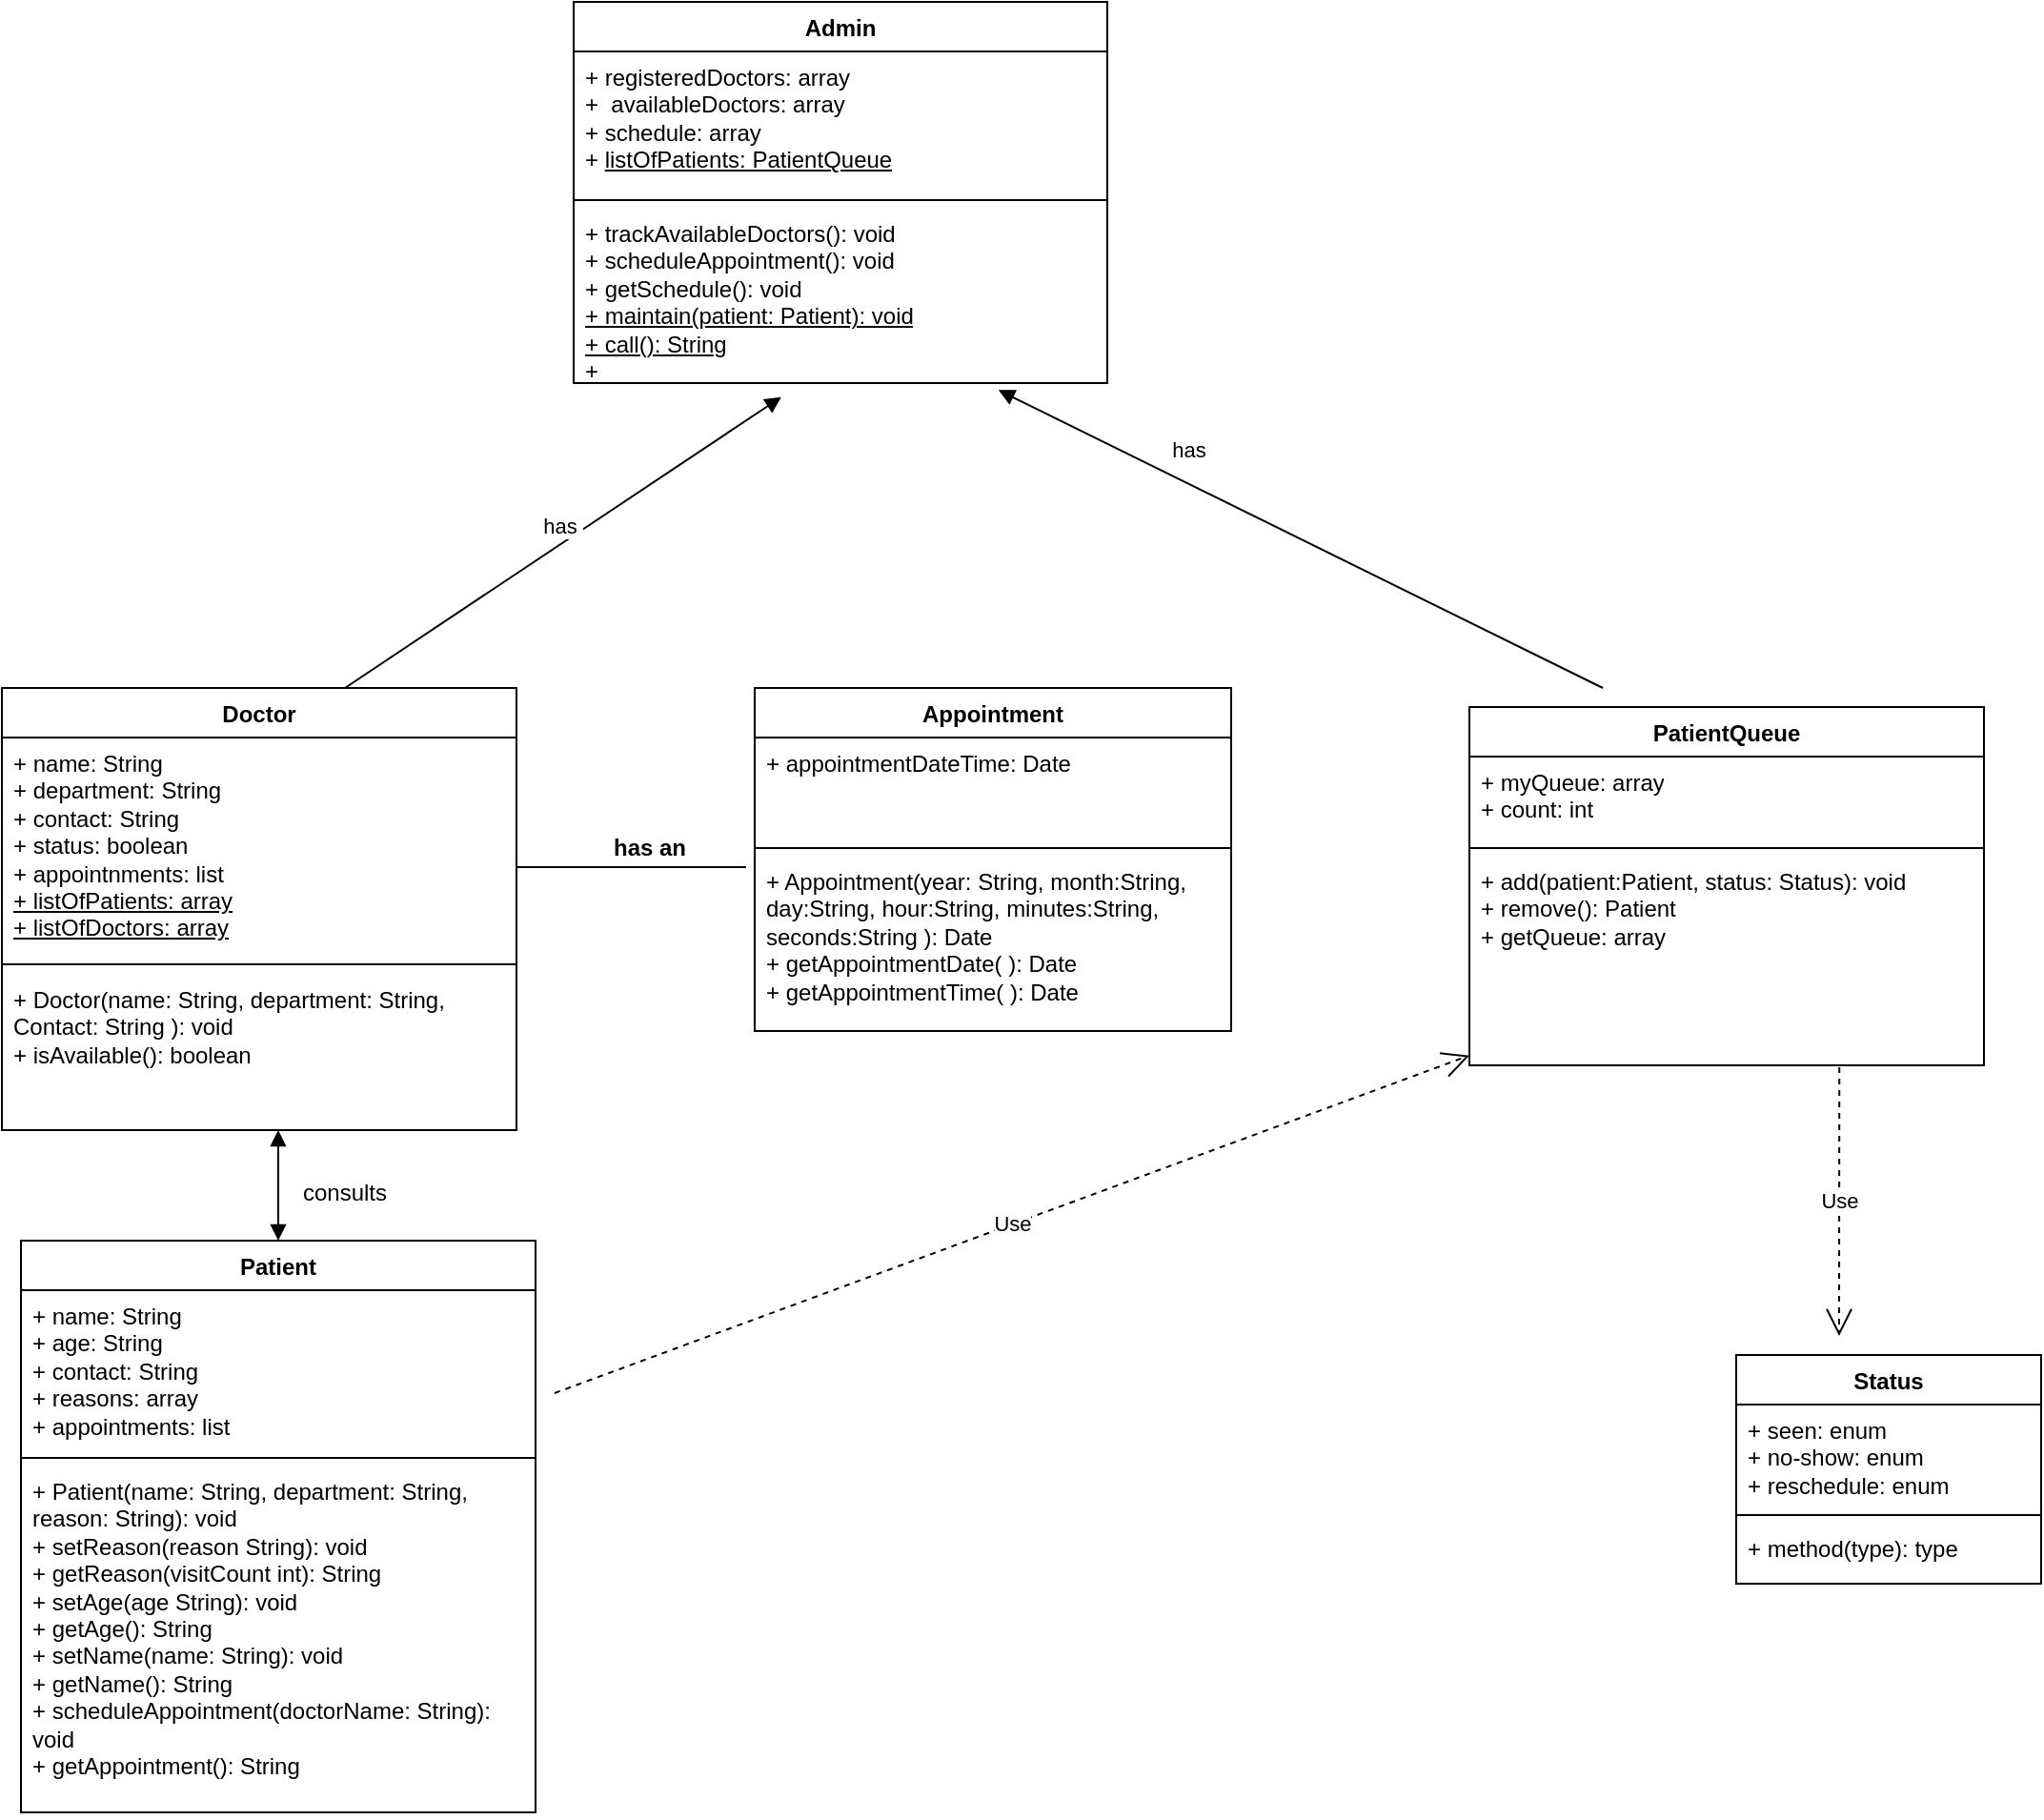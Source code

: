 <mxfile version="28.2.5">
  <diagram name="Page-1" id="mOnyxIeTB5nBIqmfMcBU">
    <mxGraphModel dx="1040" dy="1656" grid="1" gridSize="10" guides="1" tooltips="1" connect="1" arrows="1" fold="1" page="1" pageScale="1" pageWidth="850" pageHeight="1100" math="0" shadow="0">
      <root>
        <mxCell id="0" />
        <mxCell id="1" parent="0" />
        <mxCell id="U8Ca9pJKF0oo1DT3x82Q-63" value="has&amp;nbsp;" style="html=1;verticalAlign=bottom;endArrow=block;curved=0;rounded=0;entryX=0.796;entryY=1.04;entryDx=0;entryDy=0;entryPerimeter=0;" edge="1" parent="1" target="U8Ca9pJKF0oo1DT3x82Q-54">
          <mxGeometry x="0.386" y="-8" width="80" relative="1" as="geometry">
            <mxPoint x="870" y="-690" as="sourcePoint" />
            <mxPoint x="829" y="-960" as="targetPoint" />
            <Array as="points" />
            <mxPoint y="-1" as="offset" />
          </mxGeometry>
        </mxCell>
        <mxCell id="U8Ca9pJKF0oo1DT3x82Q-15" value="Doctor" style="swimlane;fontStyle=1;align=center;verticalAlign=top;childLayout=stackLayout;horizontal=1;startSize=26;horizontalStack=0;resizeParent=1;resizeParentMax=0;resizeLast=0;collapsible=1;marginBottom=0;whiteSpace=wrap;html=1;" vertex="1" parent="1">
          <mxGeometry x="30" y="-690" width="270" height="232" as="geometry" />
        </mxCell>
        <object label="+ name: String&lt;div&gt;+ department: String&lt;/div&gt;&lt;div&gt;+ contact: String&lt;/div&gt;&lt;div&gt;+ status: boolean&lt;/div&gt;&lt;div&gt;+ appointnments: list&lt;/div&gt;&lt;div&gt;&lt;u&gt;+ listOfPatients: array&lt;/u&gt;&lt;/div&gt;&lt;div&gt;&lt;u style=&quot;color: light-dark(rgb(0, 0, 0), rgb(255, 255, 255)); background-color: transparent;&quot;&gt;+ listOfDoctors: array&lt;/u&gt;&lt;u&gt;&lt;/u&gt;&lt;/div&gt;&lt;div&gt;&lt;br&gt;&lt;/div&gt;" id="U8Ca9pJKF0oo1DT3x82Q-12">
          <mxCell style="text;strokeColor=none;fillColor=none;align=left;verticalAlign=top;spacingLeft=4;spacingRight=4;overflow=hidden;rotatable=0;points=[[0,0.5],[1,0.5]];portConstraint=eastwest;whiteSpace=wrap;html=1;" vertex="1" parent="U8Ca9pJKF0oo1DT3x82Q-15">
            <mxGeometry y="26" width="270" height="114" as="geometry" />
          </mxCell>
        </object>
        <mxCell id="U8Ca9pJKF0oo1DT3x82Q-17" value="" style="line;strokeWidth=1;fillColor=none;align=left;verticalAlign=middle;spacingTop=-1;spacingLeft=3;spacingRight=3;rotatable=0;labelPosition=right;points=[];portConstraint=eastwest;strokeColor=inherit;" vertex="1" parent="U8Ca9pJKF0oo1DT3x82Q-15">
          <mxGeometry y="140" width="270" height="10" as="geometry" />
        </mxCell>
        <mxCell id="U8Ca9pJKF0oo1DT3x82Q-14" value="&lt;div&gt;+ Doctor&lt;span style=&quot;background-color: transparent;&quot;&gt;(name: String, department: String, Contact: String ): void&lt;/span&gt;&lt;/div&gt;&lt;div&gt;&lt;span style=&quot;background-color: transparent;&quot;&gt;+ isAvailable(): boolean&lt;/span&gt;&lt;/div&gt;&lt;div&gt;&lt;span style=&quot;background-color: transparent;&quot;&gt;&lt;br&gt;&lt;/span&gt;&lt;/div&gt;&lt;div&gt;&lt;span style=&quot;background-color: transparent;&quot;&gt;&lt;br&gt;&lt;/span&gt;&lt;/div&gt;&lt;div&gt;&lt;span style=&quot;background-color: transparent; color: light-dark(rgb(0, 0, 0), rgb(255, 255, 255));&quot;&gt;&lt;br&gt;&lt;/span&gt;&lt;/div&gt;" style="text;strokeColor=none;fillColor=none;align=left;verticalAlign=top;spacingLeft=4;spacingRight=4;overflow=hidden;rotatable=0;points=[[0,0.5],[1,0.5]];portConstraint=eastwest;whiteSpace=wrap;html=1;" vertex="1" parent="U8Ca9pJKF0oo1DT3x82Q-15">
          <mxGeometry y="150" width="270" height="82" as="geometry" />
        </mxCell>
        <mxCell id="U8Ca9pJKF0oo1DT3x82Q-19" value="Appointment" style="swimlane;fontStyle=1;align=center;verticalAlign=top;childLayout=stackLayout;horizontal=1;startSize=26;horizontalStack=0;resizeParent=1;resizeParentMax=0;resizeLast=0;collapsible=1;marginBottom=0;whiteSpace=wrap;html=1;" vertex="1" parent="1">
          <mxGeometry x="425" y="-690" width="250" height="180" as="geometry" />
        </mxCell>
        <mxCell id="U8Ca9pJKF0oo1DT3x82Q-20" value="+ appointmentDateTime: Date&lt;div&gt;&lt;br&gt;&lt;/div&gt;&lt;div&gt;&lt;br&gt;&lt;/div&gt;" style="text;strokeColor=none;fillColor=none;align=left;verticalAlign=top;spacingLeft=4;spacingRight=4;overflow=hidden;rotatable=0;points=[[0,0.5],[1,0.5]];portConstraint=eastwest;whiteSpace=wrap;html=1;" vertex="1" parent="U8Ca9pJKF0oo1DT3x82Q-19">
          <mxGeometry y="26" width="250" height="54" as="geometry" />
        </mxCell>
        <mxCell id="U8Ca9pJKF0oo1DT3x82Q-21" value="" style="line;strokeWidth=1;fillColor=none;align=left;verticalAlign=middle;spacingTop=-1;spacingLeft=3;spacingRight=3;rotatable=0;labelPosition=right;points=[];portConstraint=eastwest;strokeColor=inherit;" vertex="1" parent="U8Ca9pJKF0oo1DT3x82Q-19">
          <mxGeometry y="80" width="250" height="8" as="geometry" />
        </mxCell>
        <mxCell id="U8Ca9pJKF0oo1DT3x82Q-22" value="&lt;div&gt;+ Appointment(year: String, month:String, day:String, hour:String, minutes:String, seconds:String ): Date&lt;/div&gt;+ getAppointmentDate( ): Date&lt;div&gt;+ g&lt;span style=&quot;background-color: transparent; color: light-dark(rgb(0, 0, 0), rgb(255, 255, 255));&quot;&gt;etAppointmentTime(&lt;/span&gt;&lt;span style=&quot;background-color: transparent; color: light-dark(rgb(0, 0, 0), rgb(255, 255, 255));&quot;&gt;&amp;nbsp;): Date&lt;/span&gt;&lt;/div&gt;" style="text;strokeColor=none;fillColor=none;align=left;verticalAlign=top;spacingLeft=4;spacingRight=4;overflow=hidden;rotatable=0;points=[[0,0.5],[1,0.5]];portConstraint=eastwest;whiteSpace=wrap;html=1;" vertex="1" parent="U8Ca9pJKF0oo1DT3x82Q-19">
          <mxGeometry y="88" width="250" height="92" as="geometry" />
        </mxCell>
        <mxCell id="U8Ca9pJKF0oo1DT3x82Q-23" value="" style="shape=table;startSize=0;container=1;collapsible=1;childLayout=tableLayout;fixedRows=1;rowLines=0;fontStyle=0;align=center;resizeLast=1;strokeColor=none;fillColor=none;collapsible=0;" vertex="1" parent="1">
          <mxGeometry x="300" y="-616" width="160" height="20" as="geometry" />
        </mxCell>
        <mxCell id="U8Ca9pJKF0oo1DT3x82Q-24" value="" style="shape=tableRow;horizontal=0;startSize=0;swimlaneHead=0;swimlaneBody=0;fillColor=none;collapsible=0;dropTarget=0;points=[[0,0.5],[1,0.5]];portConstraint=eastwest;top=0;left=0;right=0;bottom=1;" vertex="1" parent="U8Ca9pJKF0oo1DT3x82Q-23">
          <mxGeometry width="120" height="20" as="geometry" />
        </mxCell>
        <mxCell id="U8Ca9pJKF0oo1DT3x82Q-25" value="has an" style="shape=partialRectangle;connectable=0;fillColor=none;top=0;left=0;bottom=0;right=0;fontStyle=1;overflow=hidden;whiteSpace=wrap;html=1;" vertex="1" parent="U8Ca9pJKF0oo1DT3x82Q-24">
          <mxGeometry width="140" height="20" as="geometry">
            <mxRectangle width="140" height="20" as="alternateBounds" />
          </mxGeometry>
        </mxCell>
        <mxCell id="U8Ca9pJKF0oo1DT3x82Q-26" value="" style="shape=partialRectangle;connectable=0;fillColor=none;top=0;left=0;bottom=0;right=0;align=left;spacingLeft=6;fontStyle=5;overflow=hidden;whiteSpace=wrap;html=1;" vertex="1" parent="U8Ca9pJKF0oo1DT3x82Q-24">
          <mxGeometry x="140" width="-20" height="20" as="geometry">
            <mxRectangle width="-20" height="20" as="alternateBounds" />
          </mxGeometry>
        </mxCell>
        <mxCell id="U8Ca9pJKF0oo1DT3x82Q-27" value="Patient" style="swimlane;fontStyle=1;align=center;verticalAlign=top;childLayout=stackLayout;horizontal=1;startSize=26;horizontalStack=0;resizeParent=1;resizeParentMax=0;resizeLast=0;collapsible=1;marginBottom=0;whiteSpace=wrap;html=1;" vertex="1" parent="1">
          <mxGeometry x="40" y="-400" width="270" height="300" as="geometry" />
        </mxCell>
        <mxCell id="U8Ca9pJKF0oo1DT3x82Q-28" value="+ name: String&lt;div&gt;+ age: String&lt;/div&gt;&lt;div&gt;+ contact: String&lt;/div&gt;&lt;div&gt;+ reasons: array&lt;/div&gt;&lt;div&gt;+ appointments: list&lt;/div&gt;" style="text;strokeColor=none;fillColor=none;align=left;verticalAlign=top;spacingLeft=4;spacingRight=4;overflow=hidden;rotatable=0;points=[[0,0.5],[1,0.5]];portConstraint=eastwest;whiteSpace=wrap;html=1;" vertex="1" parent="U8Ca9pJKF0oo1DT3x82Q-27">
          <mxGeometry y="26" width="270" height="84" as="geometry" />
        </mxCell>
        <mxCell id="U8Ca9pJKF0oo1DT3x82Q-29" value="" style="line;strokeWidth=1;fillColor=none;align=left;verticalAlign=middle;spacingTop=-1;spacingLeft=3;spacingRight=3;rotatable=0;labelPosition=right;points=[];portConstraint=eastwest;strokeColor=inherit;" vertex="1" parent="U8Ca9pJKF0oo1DT3x82Q-27">
          <mxGeometry y="110" width="270" height="8" as="geometry" />
        </mxCell>
        <mxCell id="U8Ca9pJKF0oo1DT3x82Q-30" value="+ Patient(name: String, department: String, reason: String): void&lt;div&gt;+ setReason(reason String): void&lt;/div&gt;&lt;div&gt;+ getReason(visitCount int): String&lt;/div&gt;&lt;div&gt;+ setAge(age String): void&lt;/div&gt;&lt;div&gt;+ g&lt;span style=&quot;background-color: transparent; color: light-dark(rgb(0, 0, 0), rgb(255, 255, 255));&quot;&gt;etAge(): String&lt;/span&gt;&lt;/div&gt;&lt;div&gt;&lt;span style=&quot;background-color: transparent; color: light-dark(rgb(0, 0, 0), rgb(255, 255, 255));&quot;&gt;+ setName(name: String): void&lt;/span&gt;&lt;/div&gt;&lt;div&gt;&lt;span style=&quot;background-color: transparent; color: light-dark(rgb(0, 0, 0), rgb(255, 255, 255));&quot;&gt;+ getName(): String&lt;/span&gt;&lt;/div&gt;&lt;div&gt;&lt;span style=&quot;background-color: transparent; color: light-dark(rgb(0, 0, 0), rgb(255, 255, 255));&quot;&gt;+ scheduleAppointment(doctorName: String): void&lt;/span&gt;&lt;/div&gt;&lt;div&gt;&lt;span style=&quot;background-color: transparent; color: light-dark(rgb(0, 0, 0), rgb(255, 255, 255));&quot;&gt;+ getAppointment(): String&lt;/span&gt;&lt;/div&gt;" style="text;strokeColor=none;fillColor=none;align=left;verticalAlign=top;spacingLeft=4;spacingRight=4;overflow=hidden;rotatable=0;points=[[0,0.5],[1,0.5]];portConstraint=eastwest;whiteSpace=wrap;html=1;" vertex="1" parent="U8Ca9pJKF0oo1DT3x82Q-27">
          <mxGeometry y="118" width="270" height="182" as="geometry" />
        </mxCell>
        <mxCell id="U8Ca9pJKF0oo1DT3x82Q-41" value="" style="endArrow=block;startArrow=block;endFill=1;startFill=1;html=1;rounded=0;exitX=0.537;exitY=1;exitDx=0;exitDy=0;exitPerimeter=0;entryX=0.5;entryY=0;entryDx=0;entryDy=0;" edge="1" parent="1" source="U8Ca9pJKF0oo1DT3x82Q-14" target="U8Ca9pJKF0oo1DT3x82Q-27">
          <mxGeometry width="160" relative="1" as="geometry">
            <mxPoint x="128.11" y="-464.02" as="sourcePoint" />
            <mxPoint x="560" y="-616" as="targetPoint" />
            <Array as="points" />
          </mxGeometry>
        </mxCell>
        <mxCell id="U8Ca9pJKF0oo1DT3x82Q-42" value="consults" style="text;html=1;align=center;verticalAlign=middle;whiteSpace=wrap;rounded=0;rotation=0;" vertex="1" parent="1">
          <mxGeometry x="180" y="-440" width="60" height="30" as="geometry" />
        </mxCell>
        <mxCell id="U8Ca9pJKF0oo1DT3x82Q-43" value="PatientQueue" style="swimlane;fontStyle=1;align=center;verticalAlign=top;childLayout=stackLayout;horizontal=1;startSize=26;horizontalStack=0;resizeParent=1;resizeParentMax=0;resizeLast=0;collapsible=1;marginBottom=0;whiteSpace=wrap;html=1;" vertex="1" parent="1">
          <mxGeometry x="800" y="-680" width="270" height="188" as="geometry" />
        </mxCell>
        <mxCell id="U8Ca9pJKF0oo1DT3x82Q-44" value="+ myQueue: array&lt;div&gt;+ count: int&lt;/div&gt;" style="text;strokeColor=none;fillColor=none;align=left;verticalAlign=top;spacingLeft=4;spacingRight=4;overflow=hidden;rotatable=0;points=[[0,0.5],[1,0.5]];portConstraint=eastwest;whiteSpace=wrap;html=1;" vertex="1" parent="U8Ca9pJKF0oo1DT3x82Q-43">
          <mxGeometry y="26" width="270" height="44" as="geometry" />
        </mxCell>
        <mxCell id="U8Ca9pJKF0oo1DT3x82Q-45" value="" style="line;strokeWidth=1;fillColor=none;align=left;verticalAlign=middle;spacingTop=-1;spacingLeft=3;spacingRight=3;rotatable=0;labelPosition=right;points=[];portConstraint=eastwest;strokeColor=inherit;" vertex="1" parent="U8Ca9pJKF0oo1DT3x82Q-43">
          <mxGeometry y="70" width="270" height="8" as="geometry" />
        </mxCell>
        <mxCell id="U8Ca9pJKF0oo1DT3x82Q-46" value="+ add(patient:Patient, status: Status): void&lt;div&gt;+ remove(): Patient&lt;/div&gt;&lt;div&gt;+ getQueue: array&lt;/div&gt;" style="text;strokeColor=none;fillColor=none;align=left;verticalAlign=top;spacingLeft=4;spacingRight=4;overflow=hidden;rotatable=0;points=[[0,0.5],[1,0.5]];portConstraint=eastwest;whiteSpace=wrap;html=1;" vertex="1" parent="U8Ca9pJKF0oo1DT3x82Q-43">
          <mxGeometry y="78" width="270" height="110" as="geometry" />
        </mxCell>
        <mxCell id="U8Ca9pJKF0oo1DT3x82Q-51" value="Admin" style="swimlane;fontStyle=1;align=center;verticalAlign=top;childLayout=stackLayout;horizontal=1;startSize=26;horizontalStack=0;resizeParent=1;resizeParentMax=0;resizeLast=0;collapsible=1;marginBottom=0;whiteSpace=wrap;html=1;" vertex="1" parent="1">
          <mxGeometry x="330" y="-1050" width="280" height="200" as="geometry" />
        </mxCell>
        <mxCell id="U8Ca9pJKF0oo1DT3x82Q-52" value="+ registered&lt;span style=&quot;background-color: transparent; color: light-dark(rgb(0, 0, 0), rgb(255, 255, 255));&quot;&gt;Doctors: array&lt;/span&gt;&lt;div&gt;+&amp;nbsp;&amp;nbsp;availableDoctors: array&lt;/div&gt;&lt;div&gt;+ schedule: array&lt;br&gt;&lt;div&gt;+ &lt;u&gt;listOfPatients: PatientQueue&lt;/u&gt;&lt;u style=&quot;background-color: transparent; color: light-dark(rgb(0, 0, 0), rgb(255, 255, 255));&quot;&gt;&lt;/u&gt;&lt;/div&gt;&lt;/div&gt;" style="text;strokeColor=none;fillColor=none;align=left;verticalAlign=top;spacingLeft=4;spacingRight=4;overflow=hidden;rotatable=0;points=[[0,0.5],[1,0.5]];portConstraint=eastwest;whiteSpace=wrap;html=1;" vertex="1" parent="U8Ca9pJKF0oo1DT3x82Q-51">
          <mxGeometry y="26" width="280" height="74" as="geometry" />
        </mxCell>
        <mxCell id="U8Ca9pJKF0oo1DT3x82Q-53" value="" style="line;strokeWidth=1;fillColor=none;align=left;verticalAlign=middle;spacingTop=-1;spacingLeft=3;spacingRight=3;rotatable=0;labelPosition=right;points=[];portConstraint=eastwest;strokeColor=inherit;" vertex="1" parent="U8Ca9pJKF0oo1DT3x82Q-51">
          <mxGeometry y="100" width="280" height="8" as="geometry" />
        </mxCell>
        <mxCell id="U8Ca9pJKF0oo1DT3x82Q-54" value="+ trackAvailableDoctors(): void&lt;div&gt;+ scheduleAppointment(): void&lt;/div&gt;&lt;div&gt;+ getSchedule(): void&lt;/div&gt;&lt;div&gt;&lt;u style=&quot;background-color: transparent; color: light-dark(rgb(0, 0, 0), rgb(255, 255, 255));&quot;&gt;+ maintain(patient: Patient): void&lt;/u&gt;&lt;div&gt;&lt;div&gt;&lt;u&gt;+ call(): String&lt;/u&gt;&lt;/div&gt;&lt;div&gt;+&amp;nbsp;&lt;/div&gt;&lt;/div&gt;&lt;/div&gt;" style="text;strokeColor=none;fillColor=none;align=left;verticalAlign=top;spacingLeft=4;spacingRight=4;overflow=hidden;rotatable=0;points=[[0,0.5],[1,0.5]];portConstraint=eastwest;whiteSpace=wrap;html=1;" vertex="1" parent="U8Ca9pJKF0oo1DT3x82Q-51">
          <mxGeometry y="108" width="280" height="92" as="geometry" />
        </mxCell>
        <mxCell id="U8Ca9pJKF0oo1DT3x82Q-55" value="Status" style="swimlane;fontStyle=1;align=center;verticalAlign=top;childLayout=stackLayout;horizontal=1;startSize=26;horizontalStack=0;resizeParent=1;resizeParentMax=0;resizeLast=0;collapsible=1;marginBottom=0;whiteSpace=wrap;html=1;" vertex="1" parent="1">
          <mxGeometry x="940" y="-340" width="160" height="120" as="geometry" />
        </mxCell>
        <mxCell id="U8Ca9pJKF0oo1DT3x82Q-56" value="+ seen: enum&lt;div&gt;+ no-show&lt;span style=&quot;background-color: transparent; color: light-dark(rgb(0, 0, 0), rgb(255, 255, 255));&quot;&gt;: enum&lt;/span&gt;&lt;/div&gt;&lt;div&gt;&lt;span style=&quot;background-color: transparent; color: light-dark(rgb(0, 0, 0), rgb(255, 255, 255));&quot;&gt;+ reschedule&lt;/span&gt;&lt;span style=&quot;background-color: transparent; color: light-dark(rgb(0, 0, 0), rgb(255, 255, 255));&quot;&gt;: enum&lt;/span&gt;&lt;/div&gt;" style="text;strokeColor=none;fillColor=none;align=left;verticalAlign=top;spacingLeft=4;spacingRight=4;overflow=hidden;rotatable=0;points=[[0,0.5],[1,0.5]];portConstraint=eastwest;whiteSpace=wrap;html=1;" vertex="1" parent="U8Ca9pJKF0oo1DT3x82Q-55">
          <mxGeometry y="26" width="160" height="54" as="geometry" />
        </mxCell>
        <mxCell id="U8Ca9pJKF0oo1DT3x82Q-57" value="" style="line;strokeWidth=1;fillColor=none;align=left;verticalAlign=middle;spacingTop=-1;spacingLeft=3;spacingRight=3;rotatable=0;labelPosition=right;points=[];portConstraint=eastwest;strokeColor=inherit;" vertex="1" parent="U8Ca9pJKF0oo1DT3x82Q-55">
          <mxGeometry y="80" width="160" height="8" as="geometry" />
        </mxCell>
        <mxCell id="U8Ca9pJKF0oo1DT3x82Q-58" value="+ method(type): type" style="text;strokeColor=none;fillColor=none;align=left;verticalAlign=top;spacingLeft=4;spacingRight=4;overflow=hidden;rotatable=0;points=[[0,0.5],[1,0.5]];portConstraint=eastwest;whiteSpace=wrap;html=1;" vertex="1" parent="U8Ca9pJKF0oo1DT3x82Q-55">
          <mxGeometry y="88" width="160" height="32" as="geometry" />
        </mxCell>
        <mxCell id="U8Ca9pJKF0oo1DT3x82Q-59" value="Use" style="endArrow=open;endSize=12;dashed=1;html=1;rounded=0;exitX=0.719;exitY=1.009;exitDx=0;exitDy=0;exitPerimeter=0;" edge="1" parent="1" source="U8Ca9pJKF0oo1DT3x82Q-46">
          <mxGeometry width="160" relative="1" as="geometry">
            <mxPoint x="370" y="-230" as="sourcePoint" />
            <mxPoint x="994" y="-350" as="targetPoint" />
            <Array as="points" />
          </mxGeometry>
        </mxCell>
        <mxCell id="U8Ca9pJKF0oo1DT3x82Q-62" value="has&amp;nbsp;" style="html=1;verticalAlign=bottom;endArrow=block;curved=0;rounded=0;entryX=0.389;entryY=1.08;entryDx=0;entryDy=0;entryPerimeter=0;" edge="1" parent="1" source="U8Ca9pJKF0oo1DT3x82Q-15" target="U8Ca9pJKF0oo1DT3x82Q-54">
          <mxGeometry width="80" relative="1" as="geometry">
            <mxPoint x="410" y="-830" as="sourcePoint" />
            <mxPoint x="490" y="-830" as="targetPoint" />
            <Array as="points">
              <mxPoint x="210" y="-690" />
            </Array>
          </mxGeometry>
        </mxCell>
        <mxCell id="U8Ca9pJKF0oo1DT3x82Q-65" value="Use" style="endArrow=open;endSize=12;dashed=1;html=1;rounded=0;" edge="1" parent="1" target="U8Ca9pJKF0oo1DT3x82Q-46">
          <mxGeometry width="160" relative="1" as="geometry">
            <mxPoint x="320" y="-320" as="sourcePoint" />
            <mxPoint x="910" y="-426" as="targetPoint" />
            <Array as="points" />
          </mxGeometry>
        </mxCell>
      </root>
    </mxGraphModel>
  </diagram>
</mxfile>
